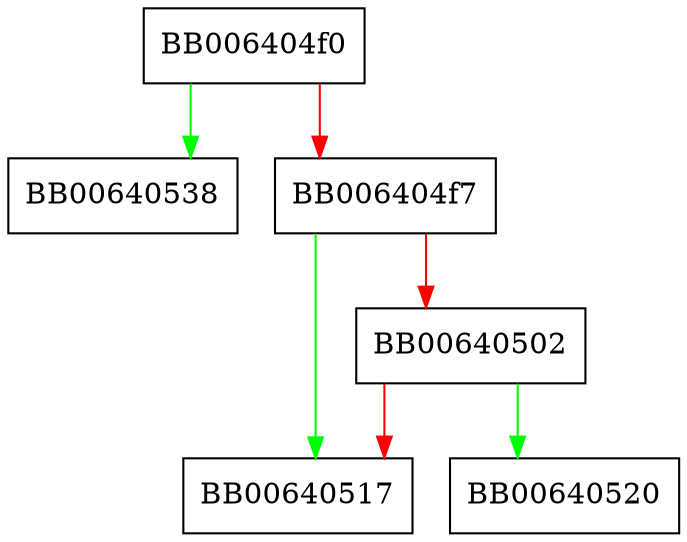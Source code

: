 digraph ossl_rsa_sp800_56b_check_private {
  node [shape="box"];
  graph [splines=ortho];
  BB006404f0 -> BB00640538 [color="green"];
  BB006404f0 -> BB006404f7 [color="red"];
  BB006404f7 -> BB00640517 [color="green"];
  BB006404f7 -> BB00640502 [color="red"];
  BB00640502 -> BB00640520 [color="green"];
  BB00640502 -> BB00640517 [color="red"];
}